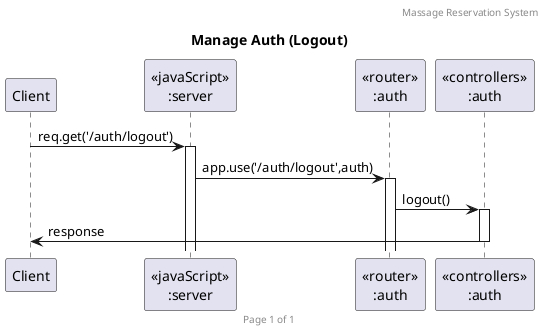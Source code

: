 @startuml Manage Auth (Logout)

header Massage Reservation System
footer Page %page% of %lastpage%
title "Manage Auth (Logout)"

participant "Client" as client
participant "<<javaScript>>\n:server" as server
participant "<<router>>\n:auth" as routerAuth
participant "<<controllers>>\n:auth" as controllersAuth

client->server ++:req.get('/auth/logout')
server->routerAuth ++:app.use('/auth/logout',auth)
routerAuth -> controllersAuth ++:logout()
controllersAuth->client --:response

@enduml